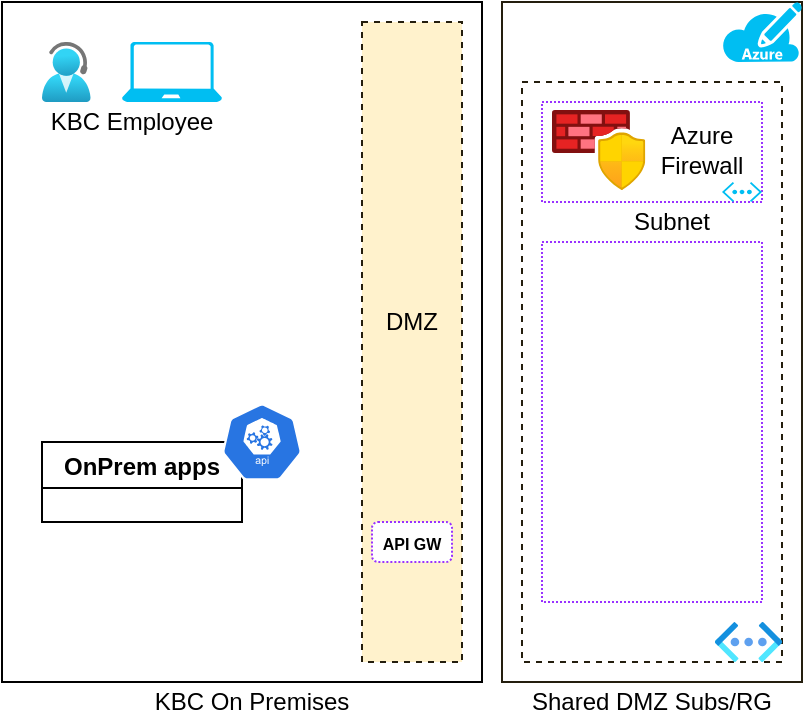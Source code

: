 <mxfile version="14.9.4" type="github">
  <diagram id="5X5Ll2jkALBPJpd6aMPX" name="Page-1">
    <mxGraphModel dx="948" dy="575" grid="1" gridSize="10" guides="1" tooltips="1" connect="1" arrows="1" fold="1" page="1" pageScale="1" pageWidth="850" pageHeight="1100" math="0" shadow="0">
      <root>
        <mxCell id="0" />
        <mxCell id="1" parent="0" />
        <mxCell id="A0uaT3lhPn4yO8wcqpxa-2" value="" style="rounded=0;whiteSpace=wrap;html=1;" vertex="1" parent="1">
          <mxGeometry x="40" y="40" width="240" height="340" as="geometry" />
        </mxCell>
        <mxCell id="A0uaT3lhPn4yO8wcqpxa-3" value="" style="verticalLabelPosition=bottom;html=1;verticalAlign=top;align=center;strokeColor=none;fillColor=#00BEF2;shape=mxgraph.azure.laptop;pointerEvents=1;" vertex="1" parent="1">
          <mxGeometry x="100" y="60" width="50" height="30" as="geometry" />
        </mxCell>
        <mxCell id="A0uaT3lhPn4yO8wcqpxa-4" value="" style="aspect=fixed;html=1;points=[];align=center;image;fontSize=12;image=img/lib/azure2/general/Help_and_Support.svg;" vertex="1" parent="1">
          <mxGeometry x="60" y="60" width="24.35" height="30" as="geometry" />
        </mxCell>
        <mxCell id="A0uaT3lhPn4yO8wcqpxa-7" value="KBC Employee" style="text;html=1;strokeColor=none;fillColor=none;align=center;verticalAlign=middle;whiteSpace=wrap;rounded=0;" vertex="1" parent="1">
          <mxGeometry x="50" y="90" width="110" height="20" as="geometry" />
        </mxCell>
        <mxCell id="A0uaT3lhPn4yO8wcqpxa-8" value="OnPrem apps" style="swimlane;" vertex="1" parent="1">
          <mxGeometry x="60" y="260" width="100" height="40" as="geometry" />
        </mxCell>
        <mxCell id="A0uaT3lhPn4yO8wcqpxa-9" value="" style="html=1;dashed=0;whitespace=wrap;fillColor=#2875E2;strokeColor=#ffffff;points=[[0.005,0.63,0],[0.1,0.2,0],[0.9,0.2,0],[0.5,0,0],[0.995,0.63,0],[0.72,0.99,0],[0.5,1,0],[0.28,0.99,0]];shape=mxgraph.kubernetes.icon;prIcon=api" vertex="1" parent="1">
          <mxGeometry x="150" y="240" width="40" height="40" as="geometry" />
        </mxCell>
        <mxCell id="A0uaT3lhPn4yO8wcqpxa-10" value="KBC On Premises" style="text;html=1;strokeColor=none;fillColor=none;align=center;verticalAlign=middle;whiteSpace=wrap;rounded=0;" vertex="1" parent="1">
          <mxGeometry x="100" y="380" width="130" height="20" as="geometry" />
        </mxCell>
        <mxCell id="A0uaT3lhPn4yO8wcqpxa-12" value="" style="rounded=0;whiteSpace=wrap;html=1;fillColor=#fff2cc;dashed=1;strokeColor=#241E0E;" vertex="1" parent="1">
          <mxGeometry x="220" y="50" width="50" height="320" as="geometry" />
        </mxCell>
        <mxCell id="A0uaT3lhPn4yO8wcqpxa-13" value="DMZ" style="text;html=1;strokeColor=none;fillColor=none;align=center;verticalAlign=middle;whiteSpace=wrap;rounded=0;" vertex="1" parent="1">
          <mxGeometry x="225" y="190" width="40" height="20" as="geometry" />
        </mxCell>
        <mxCell id="A0uaT3lhPn4yO8wcqpxa-14" value="" style="rounded=0;whiteSpace=wrap;html=1;strokeColor=#241E0E;" vertex="1" parent="1">
          <mxGeometry x="290" y="40" width="150" height="340" as="geometry" />
        </mxCell>
        <mxCell id="A0uaT3lhPn4yO8wcqpxa-15" value="" style="verticalLabelPosition=bottom;html=1;verticalAlign=top;align=center;strokeColor=none;fillColor=#00BEF2;shape=mxgraph.azure.azure_subscription;" vertex="1" parent="1">
          <mxGeometry x="400" y="40" width="40" height="30" as="geometry" />
        </mxCell>
        <mxCell id="A0uaT3lhPn4yO8wcqpxa-16" value="Shared DMZ Subs/RG" style="text;html=1;strokeColor=none;fillColor=none;align=center;verticalAlign=middle;whiteSpace=wrap;rounded=0;" vertex="1" parent="1">
          <mxGeometry x="300" y="380" width="130" height="20" as="geometry" />
        </mxCell>
        <mxCell id="A0uaT3lhPn4yO8wcqpxa-18" value="" style="rounded=0;whiteSpace=wrap;html=1;strokeColor=#241E0E;dashed=1;" vertex="1" parent="1">
          <mxGeometry x="300" y="80" width="130" height="290" as="geometry" />
        </mxCell>
        <mxCell id="A0uaT3lhPn4yO8wcqpxa-17" value="" style="aspect=fixed;html=1;points=[];align=center;image;fontSize=12;image=img/lib/azure2/networking/Virtual_Networks_Classic.svg;strokeColor=#241E0E;" vertex="1" parent="1">
          <mxGeometry x="396.5" y="350" width="33.5" height="20" as="geometry" />
        </mxCell>
        <mxCell id="A0uaT3lhPn4yO8wcqpxa-19" value="" style="rounded=0;whiteSpace=wrap;html=1;dashed=1;strokeColor=#9933FF;dashPattern=1 1;" vertex="1" parent="1">
          <mxGeometry x="310" y="90" width="110" height="50" as="geometry" />
        </mxCell>
        <mxCell id="A0uaT3lhPn4yO8wcqpxa-20" value="" style="aspect=fixed;html=1;points=[];align=center;image;fontSize=12;image=img/lib/azure2/networking/Azure_Firewall_Manager.svg;dashed=1;dashPattern=1 1;strokeColor=#9933FF;" vertex="1" parent="1">
          <mxGeometry x="315" y="94" width="46.67" height="40" as="geometry" />
        </mxCell>
        <mxCell id="A0uaT3lhPn4yO8wcqpxa-21" value="Azure Firewall" style="text;html=1;strokeColor=none;fillColor=none;align=center;verticalAlign=middle;whiteSpace=wrap;rounded=0;dashed=1;dashPattern=1 1;" vertex="1" parent="1">
          <mxGeometry x="370" y="104" width="40" height="20" as="geometry" />
        </mxCell>
        <mxCell id="A0uaT3lhPn4yO8wcqpxa-23" value="" style="verticalLabelPosition=bottom;html=1;verticalAlign=top;align=center;strokeColor=none;fillColor=#00BEF2;shape=mxgraph.azure.virtual_network;pointerEvents=1;dashed=1;dashPattern=1 1;" vertex="1" parent="1">
          <mxGeometry x="400" y="130" width="20" height="10" as="geometry" />
        </mxCell>
        <mxCell id="A0uaT3lhPn4yO8wcqpxa-24" value="Subnet" style="text;html=1;strokeColor=none;fillColor=none;align=center;verticalAlign=middle;whiteSpace=wrap;rounded=0;" vertex="1" parent="1">
          <mxGeometry x="310" y="140" width="130" height="20" as="geometry" />
        </mxCell>
        <mxCell id="A0uaT3lhPn4yO8wcqpxa-25" value="" style="rounded=0;whiteSpace=wrap;html=1;dashed=1;strokeColor=#9933FF;dashPattern=1 1;" vertex="1" parent="1">
          <mxGeometry x="310" y="160" width="110" height="180" as="geometry" />
        </mxCell>
        <mxCell id="A0uaT3lhPn4yO8wcqpxa-26" value="&lt;font style=&quot;font-size: 8px&quot;&gt;&lt;b&gt;API GW&lt;/b&gt;&lt;/font&gt;" style="rounded=1;whiteSpace=wrap;html=1;dashed=1;dashPattern=1 1;strokeColor=#9933FF;" vertex="1" parent="1">
          <mxGeometry x="225" y="300" width="40" height="20" as="geometry" />
        </mxCell>
      </root>
    </mxGraphModel>
  </diagram>
</mxfile>
